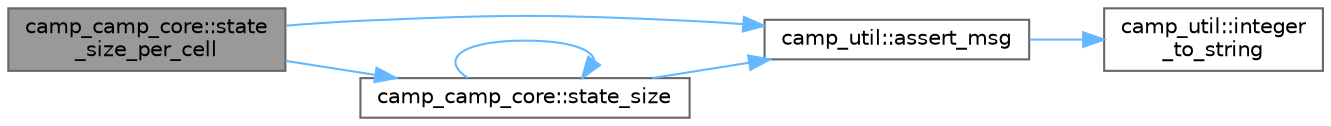 digraph "camp_camp_core::state_size_per_cell"
{
 // LATEX_PDF_SIZE
  bgcolor="transparent";
  edge [fontname=Helvetica,fontsize=10,labelfontname=Helvetica,labelfontsize=10];
  node [fontname=Helvetica,fontsize=10,shape=box,height=0.2,width=0.4];
  rankdir="LR";
  Node1 [label="camp_camp_core::state\l_size_per_cell",height=0.2,width=0.4,color="gray40", fillcolor="grey60", style="filled", fontcolor="black",tooltip="Get the size of the state array for each grid cell."];
  Node1 -> Node2 [color="steelblue1",style="solid"];
  Node2 [label="camp_util::assert_msg",height=0.2,width=0.4,color="grey40", fillcolor="white", style="filled",URL="$namespacecamp__util.html#ab4e745d4a05763568bf773598f30e91f",tooltip="Errors unless condition_ok is true."];
  Node2 -> Node3 [color="steelblue1",style="solid"];
  Node3 [label="camp_util::integer\l_to_string",height=0.2,width=0.4,color="grey40", fillcolor="white", style="filled",URL="$namespacecamp__util.html#acd72e4626dcfefffaa08c42cfa7949bc",tooltip="Convert an integer to a string format."];
  Node1 -> Node4 [color="steelblue1",style="solid"];
  Node4 [label="camp_camp_core::state_size",height=0.2,width=0.4,color="grey40", fillcolor="white", style="filled",URL="$namespacecamp__camp__core.html#a2c02881a75a5df27cae9f8c92345803c",tooltip="Get the size of the state array."];
  Node4 -> Node2 [color="steelblue1",style="solid"];
  Node4 -> Node4 [color="steelblue1",style="solid"];
}
